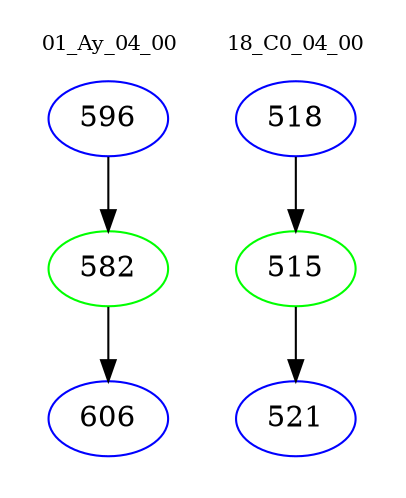 digraph{
subgraph cluster_0 {
color = white
label = "01_Ay_04_00";
fontsize=10;
T0_596 [label="596", color="blue"]
T0_596 -> T0_582 [color="black"]
T0_582 [label="582", color="green"]
T0_582 -> T0_606 [color="black"]
T0_606 [label="606", color="blue"]
}
subgraph cluster_1 {
color = white
label = "18_C0_04_00";
fontsize=10;
T1_518 [label="518", color="blue"]
T1_518 -> T1_515 [color="black"]
T1_515 [label="515", color="green"]
T1_515 -> T1_521 [color="black"]
T1_521 [label="521", color="blue"]
}
}

